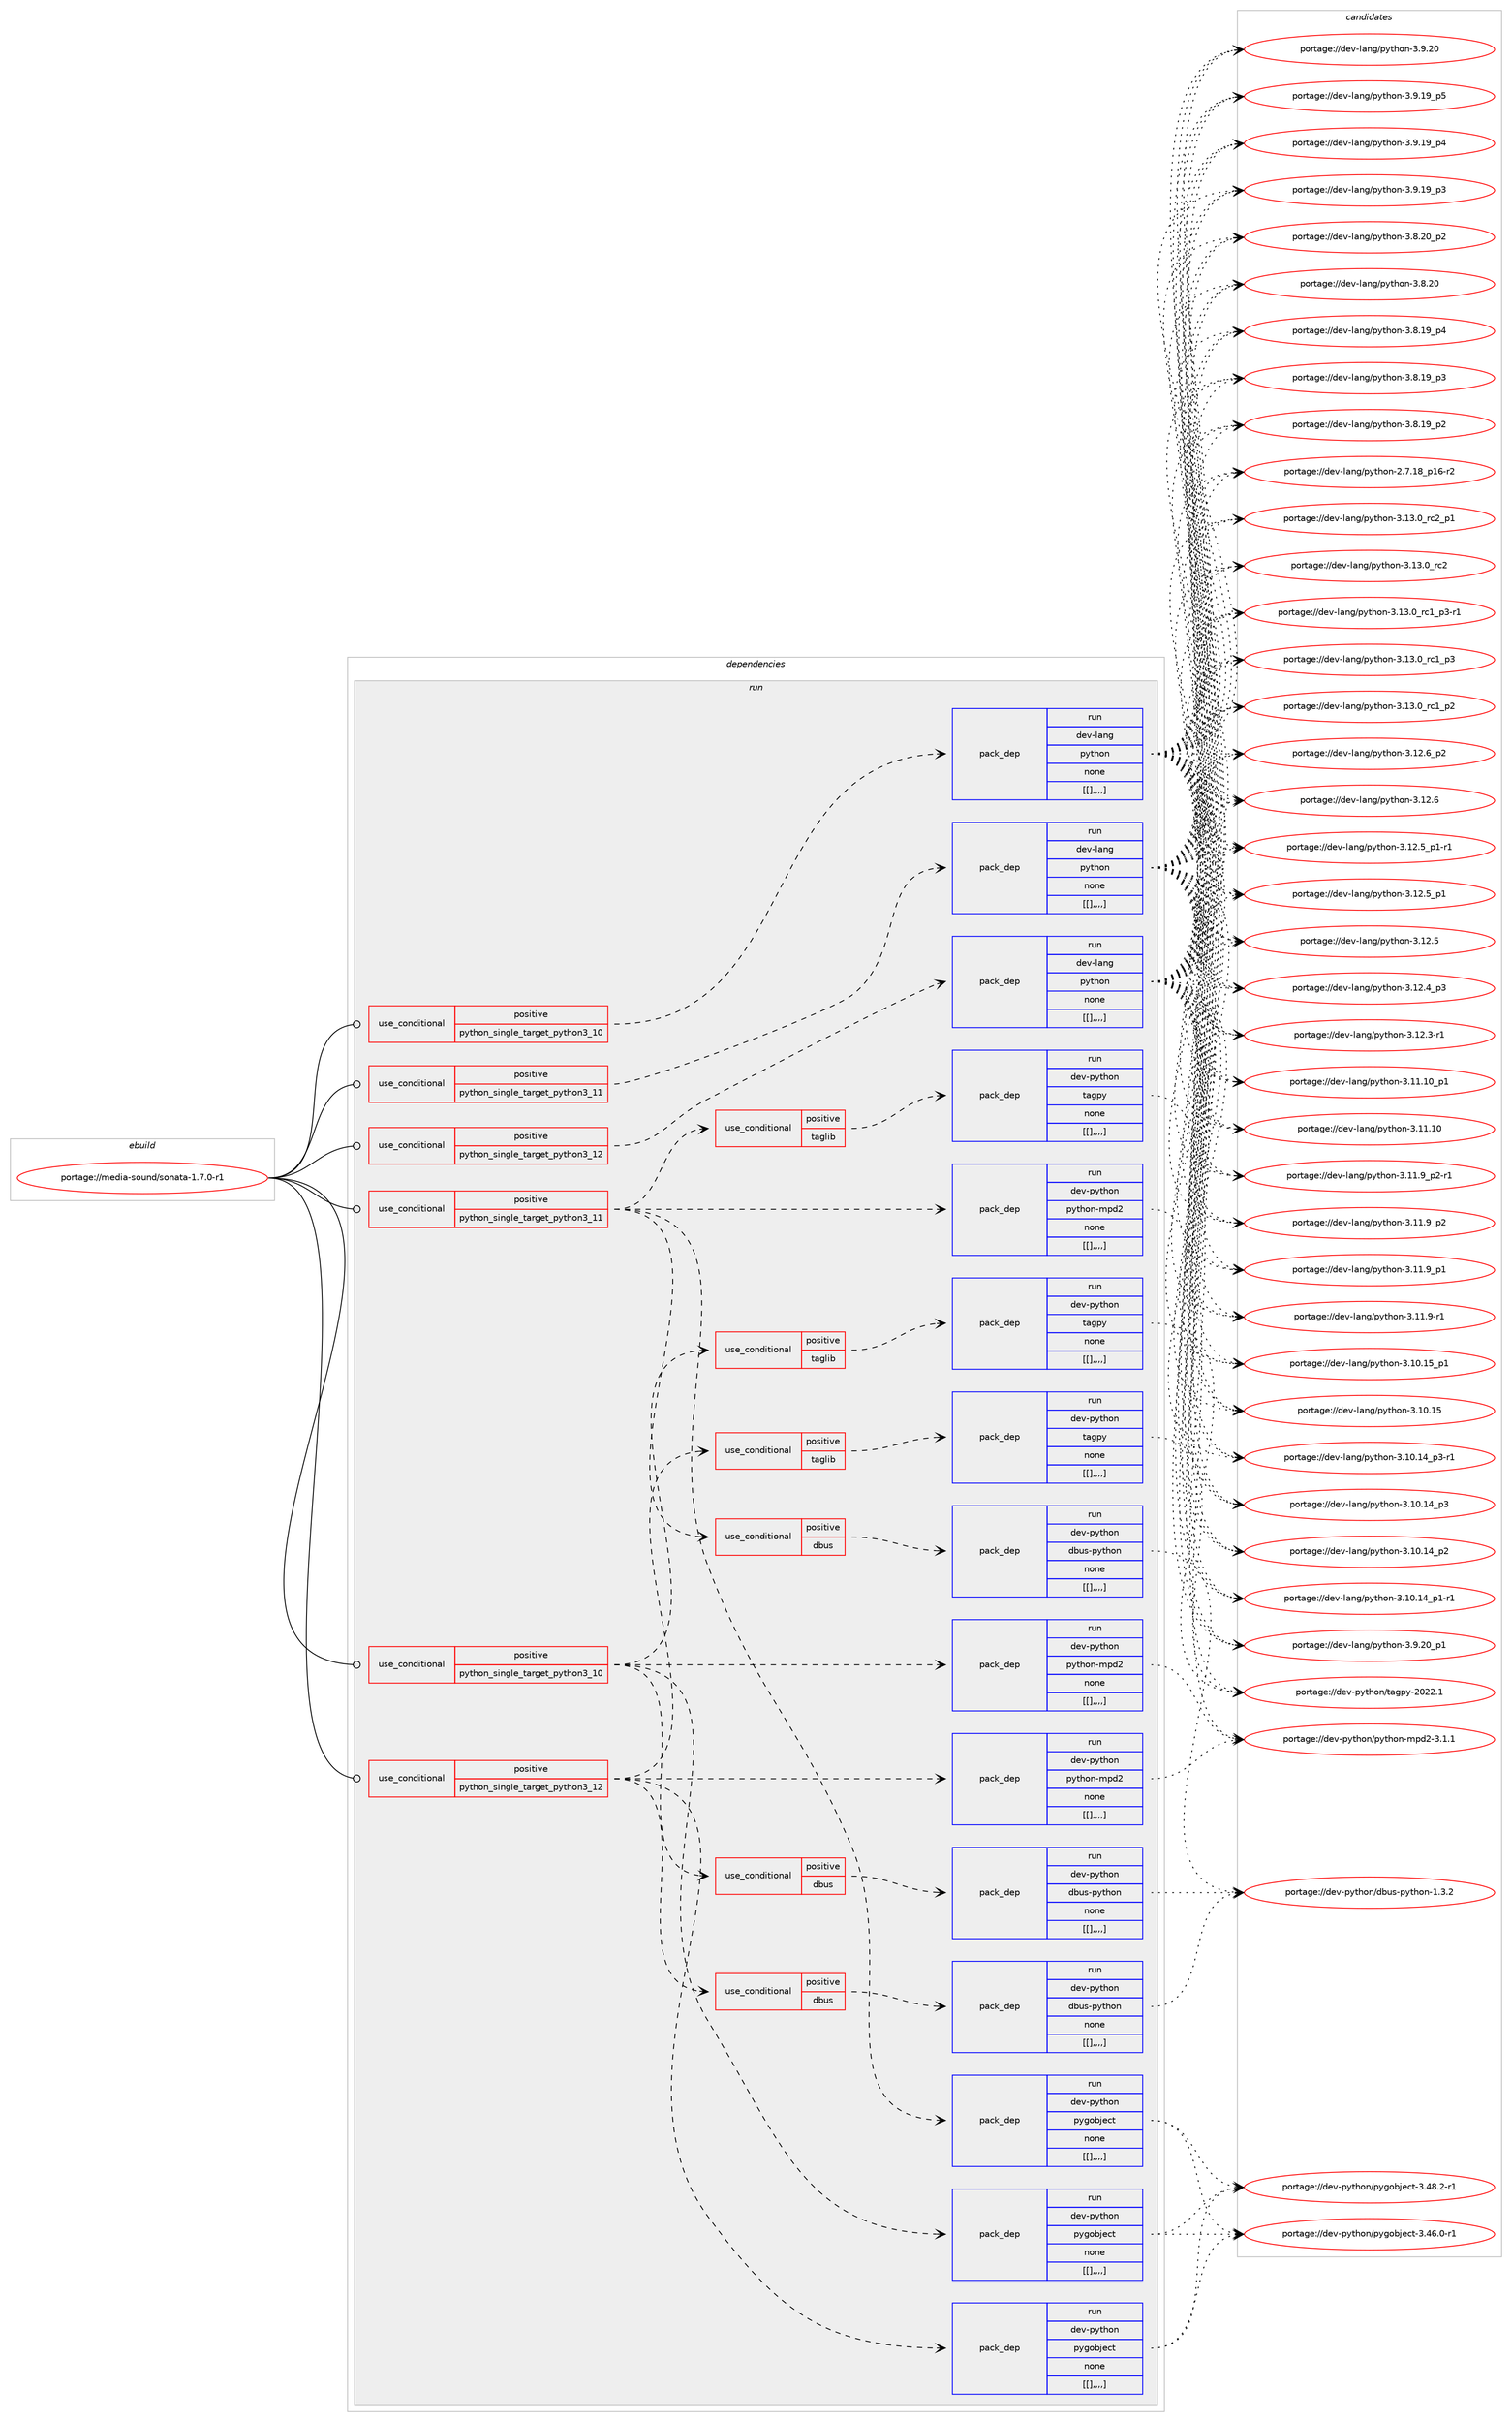 digraph prolog {

# *************
# Graph options
# *************

newrank=true;
concentrate=true;
compound=true;
graph [rankdir=LR,fontname=Helvetica,fontsize=10,ranksep=1.5];#, ranksep=2.5, nodesep=0.2];
edge  [arrowhead=vee];
node  [fontname=Helvetica,fontsize=10];

# **********
# The ebuild
# **********

subgraph cluster_leftcol {
color=gray;
label=<<i>ebuild</i>>;
id [label="portage://media-sound/sonata-1.7.0-r1", color=red, width=4, href="../media-sound/sonata-1.7.0-r1.svg"];
}

# ****************
# The dependencies
# ****************

subgraph cluster_midcol {
color=gray;
label=<<i>dependencies</i>>;
subgraph cluster_compile {
fillcolor="#eeeeee";
style=filled;
label=<<i>compile</i>>;
}
subgraph cluster_compileandrun {
fillcolor="#eeeeee";
style=filled;
label=<<i>compile and run</i>>;
}
subgraph cluster_run {
fillcolor="#eeeeee";
style=filled;
label=<<i>run</i>>;
subgraph cond85429 {
dependency332335 [label=<<TABLE BORDER="0" CELLBORDER="1" CELLSPACING="0" CELLPADDING="4"><TR><TD ROWSPAN="3" CELLPADDING="10">use_conditional</TD></TR><TR><TD>positive</TD></TR><TR><TD>python_single_target_python3_10</TD></TR></TABLE>>, shape=none, color=red];
subgraph pack244390 {
dependency332336 [label=<<TABLE BORDER="0" CELLBORDER="1" CELLSPACING="0" CELLPADDING="4" WIDTH="220"><TR><TD ROWSPAN="6" CELLPADDING="30">pack_dep</TD></TR><TR><TD WIDTH="110">run</TD></TR><TR><TD>dev-lang</TD></TR><TR><TD>python</TD></TR><TR><TD>none</TD></TR><TR><TD>[[],,,,]</TD></TR></TABLE>>, shape=none, color=blue];
}
dependency332335:e -> dependency332336:w [weight=20,style="dashed",arrowhead="vee"];
}
id:e -> dependency332335:w [weight=20,style="solid",arrowhead="odot"];
subgraph cond85430 {
dependency332337 [label=<<TABLE BORDER="0" CELLBORDER="1" CELLSPACING="0" CELLPADDING="4"><TR><TD ROWSPAN="3" CELLPADDING="10">use_conditional</TD></TR><TR><TD>positive</TD></TR><TR><TD>python_single_target_python3_10</TD></TR></TABLE>>, shape=none, color=red];
subgraph pack244391 {
dependency332338 [label=<<TABLE BORDER="0" CELLBORDER="1" CELLSPACING="0" CELLPADDING="4" WIDTH="220"><TR><TD ROWSPAN="6" CELLPADDING="30">pack_dep</TD></TR><TR><TD WIDTH="110">run</TD></TR><TR><TD>dev-python</TD></TR><TR><TD>pygobject</TD></TR><TR><TD>none</TD></TR><TR><TD>[[],,,,]</TD></TR></TABLE>>, shape=none, color=blue];
}
dependency332337:e -> dependency332338:w [weight=20,style="dashed",arrowhead="vee"];
subgraph pack244392 {
dependency332339 [label=<<TABLE BORDER="0" CELLBORDER="1" CELLSPACING="0" CELLPADDING="4" WIDTH="220"><TR><TD ROWSPAN="6" CELLPADDING="30">pack_dep</TD></TR><TR><TD WIDTH="110">run</TD></TR><TR><TD>dev-python</TD></TR><TR><TD>python-mpd2</TD></TR><TR><TD>none</TD></TR><TR><TD>[[],,,,]</TD></TR></TABLE>>, shape=none, color=blue];
}
dependency332337:e -> dependency332339:w [weight=20,style="dashed",arrowhead="vee"];
subgraph cond85431 {
dependency332340 [label=<<TABLE BORDER="0" CELLBORDER="1" CELLSPACING="0" CELLPADDING="4"><TR><TD ROWSPAN="3" CELLPADDING="10">use_conditional</TD></TR><TR><TD>positive</TD></TR><TR><TD>dbus</TD></TR></TABLE>>, shape=none, color=red];
subgraph pack244393 {
dependency332341 [label=<<TABLE BORDER="0" CELLBORDER="1" CELLSPACING="0" CELLPADDING="4" WIDTH="220"><TR><TD ROWSPAN="6" CELLPADDING="30">pack_dep</TD></TR><TR><TD WIDTH="110">run</TD></TR><TR><TD>dev-python</TD></TR><TR><TD>dbus-python</TD></TR><TR><TD>none</TD></TR><TR><TD>[[],,,,]</TD></TR></TABLE>>, shape=none, color=blue];
}
dependency332340:e -> dependency332341:w [weight=20,style="dashed",arrowhead="vee"];
}
dependency332337:e -> dependency332340:w [weight=20,style="dashed",arrowhead="vee"];
subgraph cond85432 {
dependency332342 [label=<<TABLE BORDER="0" CELLBORDER="1" CELLSPACING="0" CELLPADDING="4"><TR><TD ROWSPAN="3" CELLPADDING="10">use_conditional</TD></TR><TR><TD>positive</TD></TR><TR><TD>taglib</TD></TR></TABLE>>, shape=none, color=red];
subgraph pack244394 {
dependency332343 [label=<<TABLE BORDER="0" CELLBORDER="1" CELLSPACING="0" CELLPADDING="4" WIDTH="220"><TR><TD ROWSPAN="6" CELLPADDING="30">pack_dep</TD></TR><TR><TD WIDTH="110">run</TD></TR><TR><TD>dev-python</TD></TR><TR><TD>tagpy</TD></TR><TR><TD>none</TD></TR><TR><TD>[[],,,,]</TD></TR></TABLE>>, shape=none, color=blue];
}
dependency332342:e -> dependency332343:w [weight=20,style="dashed",arrowhead="vee"];
}
dependency332337:e -> dependency332342:w [weight=20,style="dashed",arrowhead="vee"];
}
id:e -> dependency332337:w [weight=20,style="solid",arrowhead="odot"];
subgraph cond85433 {
dependency332344 [label=<<TABLE BORDER="0" CELLBORDER="1" CELLSPACING="0" CELLPADDING="4"><TR><TD ROWSPAN="3" CELLPADDING="10">use_conditional</TD></TR><TR><TD>positive</TD></TR><TR><TD>python_single_target_python3_11</TD></TR></TABLE>>, shape=none, color=red];
subgraph pack244395 {
dependency332345 [label=<<TABLE BORDER="0" CELLBORDER="1" CELLSPACING="0" CELLPADDING="4" WIDTH="220"><TR><TD ROWSPAN="6" CELLPADDING="30">pack_dep</TD></TR><TR><TD WIDTH="110">run</TD></TR><TR><TD>dev-lang</TD></TR><TR><TD>python</TD></TR><TR><TD>none</TD></TR><TR><TD>[[],,,,]</TD></TR></TABLE>>, shape=none, color=blue];
}
dependency332344:e -> dependency332345:w [weight=20,style="dashed",arrowhead="vee"];
}
id:e -> dependency332344:w [weight=20,style="solid",arrowhead="odot"];
subgraph cond85434 {
dependency332346 [label=<<TABLE BORDER="0" CELLBORDER="1" CELLSPACING="0" CELLPADDING="4"><TR><TD ROWSPAN="3" CELLPADDING="10">use_conditional</TD></TR><TR><TD>positive</TD></TR><TR><TD>python_single_target_python3_11</TD></TR></TABLE>>, shape=none, color=red];
subgraph pack244396 {
dependency332347 [label=<<TABLE BORDER="0" CELLBORDER="1" CELLSPACING="0" CELLPADDING="4" WIDTH="220"><TR><TD ROWSPAN="6" CELLPADDING="30">pack_dep</TD></TR><TR><TD WIDTH="110">run</TD></TR><TR><TD>dev-python</TD></TR><TR><TD>pygobject</TD></TR><TR><TD>none</TD></TR><TR><TD>[[],,,,]</TD></TR></TABLE>>, shape=none, color=blue];
}
dependency332346:e -> dependency332347:w [weight=20,style="dashed",arrowhead="vee"];
subgraph pack244397 {
dependency332348 [label=<<TABLE BORDER="0" CELLBORDER="1" CELLSPACING="0" CELLPADDING="4" WIDTH="220"><TR><TD ROWSPAN="6" CELLPADDING="30">pack_dep</TD></TR><TR><TD WIDTH="110">run</TD></TR><TR><TD>dev-python</TD></TR><TR><TD>python-mpd2</TD></TR><TR><TD>none</TD></TR><TR><TD>[[],,,,]</TD></TR></TABLE>>, shape=none, color=blue];
}
dependency332346:e -> dependency332348:w [weight=20,style="dashed",arrowhead="vee"];
subgraph cond85435 {
dependency332349 [label=<<TABLE BORDER="0" CELLBORDER="1" CELLSPACING="0" CELLPADDING="4"><TR><TD ROWSPAN="3" CELLPADDING="10">use_conditional</TD></TR><TR><TD>positive</TD></TR><TR><TD>dbus</TD></TR></TABLE>>, shape=none, color=red];
subgraph pack244398 {
dependency332350 [label=<<TABLE BORDER="0" CELLBORDER="1" CELLSPACING="0" CELLPADDING="4" WIDTH="220"><TR><TD ROWSPAN="6" CELLPADDING="30">pack_dep</TD></TR><TR><TD WIDTH="110">run</TD></TR><TR><TD>dev-python</TD></TR><TR><TD>dbus-python</TD></TR><TR><TD>none</TD></TR><TR><TD>[[],,,,]</TD></TR></TABLE>>, shape=none, color=blue];
}
dependency332349:e -> dependency332350:w [weight=20,style="dashed",arrowhead="vee"];
}
dependency332346:e -> dependency332349:w [weight=20,style="dashed",arrowhead="vee"];
subgraph cond85436 {
dependency332351 [label=<<TABLE BORDER="0" CELLBORDER="1" CELLSPACING="0" CELLPADDING="4"><TR><TD ROWSPAN="3" CELLPADDING="10">use_conditional</TD></TR><TR><TD>positive</TD></TR><TR><TD>taglib</TD></TR></TABLE>>, shape=none, color=red];
subgraph pack244399 {
dependency332352 [label=<<TABLE BORDER="0" CELLBORDER="1" CELLSPACING="0" CELLPADDING="4" WIDTH="220"><TR><TD ROWSPAN="6" CELLPADDING="30">pack_dep</TD></TR><TR><TD WIDTH="110">run</TD></TR><TR><TD>dev-python</TD></TR><TR><TD>tagpy</TD></TR><TR><TD>none</TD></TR><TR><TD>[[],,,,]</TD></TR></TABLE>>, shape=none, color=blue];
}
dependency332351:e -> dependency332352:w [weight=20,style="dashed",arrowhead="vee"];
}
dependency332346:e -> dependency332351:w [weight=20,style="dashed",arrowhead="vee"];
}
id:e -> dependency332346:w [weight=20,style="solid",arrowhead="odot"];
subgraph cond85437 {
dependency332353 [label=<<TABLE BORDER="0" CELLBORDER="1" CELLSPACING="0" CELLPADDING="4"><TR><TD ROWSPAN="3" CELLPADDING="10">use_conditional</TD></TR><TR><TD>positive</TD></TR><TR><TD>python_single_target_python3_12</TD></TR></TABLE>>, shape=none, color=red];
subgraph pack244400 {
dependency332354 [label=<<TABLE BORDER="0" CELLBORDER="1" CELLSPACING="0" CELLPADDING="4" WIDTH="220"><TR><TD ROWSPAN="6" CELLPADDING="30">pack_dep</TD></TR><TR><TD WIDTH="110">run</TD></TR><TR><TD>dev-lang</TD></TR><TR><TD>python</TD></TR><TR><TD>none</TD></TR><TR><TD>[[],,,,]</TD></TR></TABLE>>, shape=none, color=blue];
}
dependency332353:e -> dependency332354:w [weight=20,style="dashed",arrowhead="vee"];
}
id:e -> dependency332353:w [weight=20,style="solid",arrowhead="odot"];
subgraph cond85438 {
dependency332355 [label=<<TABLE BORDER="0" CELLBORDER="1" CELLSPACING="0" CELLPADDING="4"><TR><TD ROWSPAN="3" CELLPADDING="10">use_conditional</TD></TR><TR><TD>positive</TD></TR><TR><TD>python_single_target_python3_12</TD></TR></TABLE>>, shape=none, color=red];
subgraph pack244401 {
dependency332356 [label=<<TABLE BORDER="0" CELLBORDER="1" CELLSPACING="0" CELLPADDING="4" WIDTH="220"><TR><TD ROWSPAN="6" CELLPADDING="30">pack_dep</TD></TR><TR><TD WIDTH="110">run</TD></TR><TR><TD>dev-python</TD></TR><TR><TD>pygobject</TD></TR><TR><TD>none</TD></TR><TR><TD>[[],,,,]</TD></TR></TABLE>>, shape=none, color=blue];
}
dependency332355:e -> dependency332356:w [weight=20,style="dashed",arrowhead="vee"];
subgraph pack244402 {
dependency332357 [label=<<TABLE BORDER="0" CELLBORDER="1" CELLSPACING="0" CELLPADDING="4" WIDTH="220"><TR><TD ROWSPAN="6" CELLPADDING="30">pack_dep</TD></TR><TR><TD WIDTH="110">run</TD></TR><TR><TD>dev-python</TD></TR><TR><TD>python-mpd2</TD></TR><TR><TD>none</TD></TR><TR><TD>[[],,,,]</TD></TR></TABLE>>, shape=none, color=blue];
}
dependency332355:e -> dependency332357:w [weight=20,style="dashed",arrowhead="vee"];
subgraph cond85439 {
dependency332358 [label=<<TABLE BORDER="0" CELLBORDER="1" CELLSPACING="0" CELLPADDING="4"><TR><TD ROWSPAN="3" CELLPADDING="10">use_conditional</TD></TR><TR><TD>positive</TD></TR><TR><TD>dbus</TD></TR></TABLE>>, shape=none, color=red];
subgraph pack244403 {
dependency332359 [label=<<TABLE BORDER="0" CELLBORDER="1" CELLSPACING="0" CELLPADDING="4" WIDTH="220"><TR><TD ROWSPAN="6" CELLPADDING="30">pack_dep</TD></TR><TR><TD WIDTH="110">run</TD></TR><TR><TD>dev-python</TD></TR><TR><TD>dbus-python</TD></TR><TR><TD>none</TD></TR><TR><TD>[[],,,,]</TD></TR></TABLE>>, shape=none, color=blue];
}
dependency332358:e -> dependency332359:w [weight=20,style="dashed",arrowhead="vee"];
}
dependency332355:e -> dependency332358:w [weight=20,style="dashed",arrowhead="vee"];
subgraph cond85440 {
dependency332360 [label=<<TABLE BORDER="0" CELLBORDER="1" CELLSPACING="0" CELLPADDING="4"><TR><TD ROWSPAN="3" CELLPADDING="10">use_conditional</TD></TR><TR><TD>positive</TD></TR><TR><TD>taglib</TD></TR></TABLE>>, shape=none, color=red];
subgraph pack244404 {
dependency332361 [label=<<TABLE BORDER="0" CELLBORDER="1" CELLSPACING="0" CELLPADDING="4" WIDTH="220"><TR><TD ROWSPAN="6" CELLPADDING="30">pack_dep</TD></TR><TR><TD WIDTH="110">run</TD></TR><TR><TD>dev-python</TD></TR><TR><TD>tagpy</TD></TR><TR><TD>none</TD></TR><TR><TD>[[],,,,]</TD></TR></TABLE>>, shape=none, color=blue];
}
dependency332360:e -> dependency332361:w [weight=20,style="dashed",arrowhead="vee"];
}
dependency332355:e -> dependency332360:w [weight=20,style="dashed",arrowhead="vee"];
}
id:e -> dependency332355:w [weight=20,style="solid",arrowhead="odot"];
}
}

# **************
# The candidates
# **************

subgraph cluster_choices {
rank=same;
color=gray;
label=<<i>candidates</i>>;

subgraph choice244390 {
color=black;
nodesep=1;
choice100101118451089711010347112121116104111110455146495146489511499509511249 [label="portage://dev-lang/python-3.13.0_rc2_p1", color=red, width=4,href="../dev-lang/python-3.13.0_rc2_p1.svg"];
choice10010111845108971101034711212111610411111045514649514648951149950 [label="portage://dev-lang/python-3.13.0_rc2", color=red, width=4,href="../dev-lang/python-3.13.0_rc2.svg"];
choice1001011184510897110103471121211161041111104551464951464895114994995112514511449 [label="portage://dev-lang/python-3.13.0_rc1_p3-r1", color=red, width=4,href="../dev-lang/python-3.13.0_rc1_p3-r1.svg"];
choice100101118451089711010347112121116104111110455146495146489511499499511251 [label="portage://dev-lang/python-3.13.0_rc1_p3", color=red, width=4,href="../dev-lang/python-3.13.0_rc1_p3.svg"];
choice100101118451089711010347112121116104111110455146495146489511499499511250 [label="portage://dev-lang/python-3.13.0_rc1_p2", color=red, width=4,href="../dev-lang/python-3.13.0_rc1_p2.svg"];
choice100101118451089711010347112121116104111110455146495046549511250 [label="portage://dev-lang/python-3.12.6_p2", color=red, width=4,href="../dev-lang/python-3.12.6_p2.svg"];
choice10010111845108971101034711212111610411111045514649504654 [label="portage://dev-lang/python-3.12.6", color=red, width=4,href="../dev-lang/python-3.12.6.svg"];
choice1001011184510897110103471121211161041111104551464950465395112494511449 [label="portage://dev-lang/python-3.12.5_p1-r1", color=red, width=4,href="../dev-lang/python-3.12.5_p1-r1.svg"];
choice100101118451089711010347112121116104111110455146495046539511249 [label="portage://dev-lang/python-3.12.5_p1", color=red, width=4,href="../dev-lang/python-3.12.5_p1.svg"];
choice10010111845108971101034711212111610411111045514649504653 [label="portage://dev-lang/python-3.12.5", color=red, width=4,href="../dev-lang/python-3.12.5.svg"];
choice100101118451089711010347112121116104111110455146495046529511251 [label="portage://dev-lang/python-3.12.4_p3", color=red, width=4,href="../dev-lang/python-3.12.4_p3.svg"];
choice100101118451089711010347112121116104111110455146495046514511449 [label="portage://dev-lang/python-3.12.3-r1", color=red, width=4,href="../dev-lang/python-3.12.3-r1.svg"];
choice10010111845108971101034711212111610411111045514649494649489511249 [label="portage://dev-lang/python-3.11.10_p1", color=red, width=4,href="../dev-lang/python-3.11.10_p1.svg"];
choice1001011184510897110103471121211161041111104551464949464948 [label="portage://dev-lang/python-3.11.10", color=red, width=4,href="../dev-lang/python-3.11.10.svg"];
choice1001011184510897110103471121211161041111104551464949465795112504511449 [label="portage://dev-lang/python-3.11.9_p2-r1", color=red, width=4,href="../dev-lang/python-3.11.9_p2-r1.svg"];
choice100101118451089711010347112121116104111110455146494946579511250 [label="portage://dev-lang/python-3.11.9_p2", color=red, width=4,href="../dev-lang/python-3.11.9_p2.svg"];
choice100101118451089711010347112121116104111110455146494946579511249 [label="portage://dev-lang/python-3.11.9_p1", color=red, width=4,href="../dev-lang/python-3.11.9_p1.svg"];
choice100101118451089711010347112121116104111110455146494946574511449 [label="portage://dev-lang/python-3.11.9-r1", color=red, width=4,href="../dev-lang/python-3.11.9-r1.svg"];
choice10010111845108971101034711212111610411111045514649484649539511249 [label="portage://dev-lang/python-3.10.15_p1", color=red, width=4,href="../dev-lang/python-3.10.15_p1.svg"];
choice1001011184510897110103471121211161041111104551464948464953 [label="portage://dev-lang/python-3.10.15", color=red, width=4,href="../dev-lang/python-3.10.15.svg"];
choice100101118451089711010347112121116104111110455146494846495295112514511449 [label="portage://dev-lang/python-3.10.14_p3-r1", color=red, width=4,href="../dev-lang/python-3.10.14_p3-r1.svg"];
choice10010111845108971101034711212111610411111045514649484649529511251 [label="portage://dev-lang/python-3.10.14_p3", color=red, width=4,href="../dev-lang/python-3.10.14_p3.svg"];
choice10010111845108971101034711212111610411111045514649484649529511250 [label="portage://dev-lang/python-3.10.14_p2", color=red, width=4,href="../dev-lang/python-3.10.14_p2.svg"];
choice100101118451089711010347112121116104111110455146494846495295112494511449 [label="portage://dev-lang/python-3.10.14_p1-r1", color=red, width=4,href="../dev-lang/python-3.10.14_p1-r1.svg"];
choice100101118451089711010347112121116104111110455146574650489511249 [label="portage://dev-lang/python-3.9.20_p1", color=red, width=4,href="../dev-lang/python-3.9.20_p1.svg"];
choice10010111845108971101034711212111610411111045514657465048 [label="portage://dev-lang/python-3.9.20", color=red, width=4,href="../dev-lang/python-3.9.20.svg"];
choice100101118451089711010347112121116104111110455146574649579511253 [label="portage://dev-lang/python-3.9.19_p5", color=red, width=4,href="../dev-lang/python-3.9.19_p5.svg"];
choice100101118451089711010347112121116104111110455146574649579511252 [label="portage://dev-lang/python-3.9.19_p4", color=red, width=4,href="../dev-lang/python-3.9.19_p4.svg"];
choice100101118451089711010347112121116104111110455146574649579511251 [label="portage://dev-lang/python-3.9.19_p3", color=red, width=4,href="../dev-lang/python-3.9.19_p3.svg"];
choice100101118451089711010347112121116104111110455146564650489511250 [label="portage://dev-lang/python-3.8.20_p2", color=red, width=4,href="../dev-lang/python-3.8.20_p2.svg"];
choice10010111845108971101034711212111610411111045514656465048 [label="portage://dev-lang/python-3.8.20", color=red, width=4,href="../dev-lang/python-3.8.20.svg"];
choice100101118451089711010347112121116104111110455146564649579511252 [label="portage://dev-lang/python-3.8.19_p4", color=red, width=4,href="../dev-lang/python-3.8.19_p4.svg"];
choice100101118451089711010347112121116104111110455146564649579511251 [label="portage://dev-lang/python-3.8.19_p3", color=red, width=4,href="../dev-lang/python-3.8.19_p3.svg"];
choice100101118451089711010347112121116104111110455146564649579511250 [label="portage://dev-lang/python-3.8.19_p2", color=red, width=4,href="../dev-lang/python-3.8.19_p2.svg"];
choice100101118451089711010347112121116104111110455046554649569511249544511450 [label="portage://dev-lang/python-2.7.18_p16-r2", color=red, width=4,href="../dev-lang/python-2.7.18_p16-r2.svg"];
dependency332336:e -> choice100101118451089711010347112121116104111110455146495146489511499509511249:w [style=dotted,weight="100"];
dependency332336:e -> choice10010111845108971101034711212111610411111045514649514648951149950:w [style=dotted,weight="100"];
dependency332336:e -> choice1001011184510897110103471121211161041111104551464951464895114994995112514511449:w [style=dotted,weight="100"];
dependency332336:e -> choice100101118451089711010347112121116104111110455146495146489511499499511251:w [style=dotted,weight="100"];
dependency332336:e -> choice100101118451089711010347112121116104111110455146495146489511499499511250:w [style=dotted,weight="100"];
dependency332336:e -> choice100101118451089711010347112121116104111110455146495046549511250:w [style=dotted,weight="100"];
dependency332336:e -> choice10010111845108971101034711212111610411111045514649504654:w [style=dotted,weight="100"];
dependency332336:e -> choice1001011184510897110103471121211161041111104551464950465395112494511449:w [style=dotted,weight="100"];
dependency332336:e -> choice100101118451089711010347112121116104111110455146495046539511249:w [style=dotted,weight="100"];
dependency332336:e -> choice10010111845108971101034711212111610411111045514649504653:w [style=dotted,weight="100"];
dependency332336:e -> choice100101118451089711010347112121116104111110455146495046529511251:w [style=dotted,weight="100"];
dependency332336:e -> choice100101118451089711010347112121116104111110455146495046514511449:w [style=dotted,weight="100"];
dependency332336:e -> choice10010111845108971101034711212111610411111045514649494649489511249:w [style=dotted,weight="100"];
dependency332336:e -> choice1001011184510897110103471121211161041111104551464949464948:w [style=dotted,weight="100"];
dependency332336:e -> choice1001011184510897110103471121211161041111104551464949465795112504511449:w [style=dotted,weight="100"];
dependency332336:e -> choice100101118451089711010347112121116104111110455146494946579511250:w [style=dotted,weight="100"];
dependency332336:e -> choice100101118451089711010347112121116104111110455146494946579511249:w [style=dotted,weight="100"];
dependency332336:e -> choice100101118451089711010347112121116104111110455146494946574511449:w [style=dotted,weight="100"];
dependency332336:e -> choice10010111845108971101034711212111610411111045514649484649539511249:w [style=dotted,weight="100"];
dependency332336:e -> choice1001011184510897110103471121211161041111104551464948464953:w [style=dotted,weight="100"];
dependency332336:e -> choice100101118451089711010347112121116104111110455146494846495295112514511449:w [style=dotted,weight="100"];
dependency332336:e -> choice10010111845108971101034711212111610411111045514649484649529511251:w [style=dotted,weight="100"];
dependency332336:e -> choice10010111845108971101034711212111610411111045514649484649529511250:w [style=dotted,weight="100"];
dependency332336:e -> choice100101118451089711010347112121116104111110455146494846495295112494511449:w [style=dotted,weight="100"];
dependency332336:e -> choice100101118451089711010347112121116104111110455146574650489511249:w [style=dotted,weight="100"];
dependency332336:e -> choice10010111845108971101034711212111610411111045514657465048:w [style=dotted,weight="100"];
dependency332336:e -> choice100101118451089711010347112121116104111110455146574649579511253:w [style=dotted,weight="100"];
dependency332336:e -> choice100101118451089711010347112121116104111110455146574649579511252:w [style=dotted,weight="100"];
dependency332336:e -> choice100101118451089711010347112121116104111110455146574649579511251:w [style=dotted,weight="100"];
dependency332336:e -> choice100101118451089711010347112121116104111110455146564650489511250:w [style=dotted,weight="100"];
dependency332336:e -> choice10010111845108971101034711212111610411111045514656465048:w [style=dotted,weight="100"];
dependency332336:e -> choice100101118451089711010347112121116104111110455146564649579511252:w [style=dotted,weight="100"];
dependency332336:e -> choice100101118451089711010347112121116104111110455146564649579511251:w [style=dotted,weight="100"];
dependency332336:e -> choice100101118451089711010347112121116104111110455146564649579511250:w [style=dotted,weight="100"];
dependency332336:e -> choice100101118451089711010347112121116104111110455046554649569511249544511450:w [style=dotted,weight="100"];
}
subgraph choice244391 {
color=black;
nodesep=1;
choice10010111845112121116104111110471121211031119810610199116455146525646504511449 [label="portage://dev-python/pygobject-3.48.2-r1", color=red, width=4,href="../dev-python/pygobject-3.48.2-r1.svg"];
choice10010111845112121116104111110471121211031119810610199116455146525446484511449 [label="portage://dev-python/pygobject-3.46.0-r1", color=red, width=4,href="../dev-python/pygobject-3.46.0-r1.svg"];
dependency332338:e -> choice10010111845112121116104111110471121211031119810610199116455146525646504511449:w [style=dotted,weight="100"];
dependency332338:e -> choice10010111845112121116104111110471121211031119810610199116455146525446484511449:w [style=dotted,weight="100"];
}
subgraph choice244392 {
color=black;
nodesep=1;
choice10010111845112121116104111110471121211161041111104510911210050455146494649 [label="portage://dev-python/python-mpd2-3.1.1", color=red, width=4,href="../dev-python/python-mpd2-3.1.1.svg"];
dependency332339:e -> choice10010111845112121116104111110471121211161041111104510911210050455146494649:w [style=dotted,weight="100"];
}
subgraph choice244393 {
color=black;
nodesep=1;
choice10010111845112121116104111110471009811711545112121116104111110454946514650 [label="portage://dev-python/dbus-python-1.3.2", color=red, width=4,href="../dev-python/dbus-python-1.3.2.svg"];
dependency332341:e -> choice10010111845112121116104111110471009811711545112121116104111110454946514650:w [style=dotted,weight="100"];
}
subgraph choice244394 {
color=black;
nodesep=1;
choice10010111845112121116104111110471169710311212145504850504649 [label="portage://dev-python/tagpy-2022.1", color=red, width=4,href="../dev-python/tagpy-2022.1.svg"];
dependency332343:e -> choice10010111845112121116104111110471169710311212145504850504649:w [style=dotted,weight="100"];
}
subgraph choice244395 {
color=black;
nodesep=1;
choice100101118451089711010347112121116104111110455146495146489511499509511249 [label="portage://dev-lang/python-3.13.0_rc2_p1", color=red, width=4,href="../dev-lang/python-3.13.0_rc2_p1.svg"];
choice10010111845108971101034711212111610411111045514649514648951149950 [label="portage://dev-lang/python-3.13.0_rc2", color=red, width=4,href="../dev-lang/python-3.13.0_rc2.svg"];
choice1001011184510897110103471121211161041111104551464951464895114994995112514511449 [label="portage://dev-lang/python-3.13.0_rc1_p3-r1", color=red, width=4,href="../dev-lang/python-3.13.0_rc1_p3-r1.svg"];
choice100101118451089711010347112121116104111110455146495146489511499499511251 [label="portage://dev-lang/python-3.13.0_rc1_p3", color=red, width=4,href="../dev-lang/python-3.13.0_rc1_p3.svg"];
choice100101118451089711010347112121116104111110455146495146489511499499511250 [label="portage://dev-lang/python-3.13.0_rc1_p2", color=red, width=4,href="../dev-lang/python-3.13.0_rc1_p2.svg"];
choice100101118451089711010347112121116104111110455146495046549511250 [label="portage://dev-lang/python-3.12.6_p2", color=red, width=4,href="../dev-lang/python-3.12.6_p2.svg"];
choice10010111845108971101034711212111610411111045514649504654 [label="portage://dev-lang/python-3.12.6", color=red, width=4,href="../dev-lang/python-3.12.6.svg"];
choice1001011184510897110103471121211161041111104551464950465395112494511449 [label="portage://dev-lang/python-3.12.5_p1-r1", color=red, width=4,href="../dev-lang/python-3.12.5_p1-r1.svg"];
choice100101118451089711010347112121116104111110455146495046539511249 [label="portage://dev-lang/python-3.12.5_p1", color=red, width=4,href="../dev-lang/python-3.12.5_p1.svg"];
choice10010111845108971101034711212111610411111045514649504653 [label="portage://dev-lang/python-3.12.5", color=red, width=4,href="../dev-lang/python-3.12.5.svg"];
choice100101118451089711010347112121116104111110455146495046529511251 [label="portage://dev-lang/python-3.12.4_p3", color=red, width=4,href="../dev-lang/python-3.12.4_p3.svg"];
choice100101118451089711010347112121116104111110455146495046514511449 [label="portage://dev-lang/python-3.12.3-r1", color=red, width=4,href="../dev-lang/python-3.12.3-r1.svg"];
choice10010111845108971101034711212111610411111045514649494649489511249 [label="portage://dev-lang/python-3.11.10_p1", color=red, width=4,href="../dev-lang/python-3.11.10_p1.svg"];
choice1001011184510897110103471121211161041111104551464949464948 [label="portage://dev-lang/python-3.11.10", color=red, width=4,href="../dev-lang/python-3.11.10.svg"];
choice1001011184510897110103471121211161041111104551464949465795112504511449 [label="portage://dev-lang/python-3.11.9_p2-r1", color=red, width=4,href="../dev-lang/python-3.11.9_p2-r1.svg"];
choice100101118451089711010347112121116104111110455146494946579511250 [label="portage://dev-lang/python-3.11.9_p2", color=red, width=4,href="../dev-lang/python-3.11.9_p2.svg"];
choice100101118451089711010347112121116104111110455146494946579511249 [label="portage://dev-lang/python-3.11.9_p1", color=red, width=4,href="../dev-lang/python-3.11.9_p1.svg"];
choice100101118451089711010347112121116104111110455146494946574511449 [label="portage://dev-lang/python-3.11.9-r1", color=red, width=4,href="../dev-lang/python-3.11.9-r1.svg"];
choice10010111845108971101034711212111610411111045514649484649539511249 [label="portage://dev-lang/python-3.10.15_p1", color=red, width=4,href="../dev-lang/python-3.10.15_p1.svg"];
choice1001011184510897110103471121211161041111104551464948464953 [label="portage://dev-lang/python-3.10.15", color=red, width=4,href="../dev-lang/python-3.10.15.svg"];
choice100101118451089711010347112121116104111110455146494846495295112514511449 [label="portage://dev-lang/python-3.10.14_p3-r1", color=red, width=4,href="../dev-lang/python-3.10.14_p3-r1.svg"];
choice10010111845108971101034711212111610411111045514649484649529511251 [label="portage://dev-lang/python-3.10.14_p3", color=red, width=4,href="../dev-lang/python-3.10.14_p3.svg"];
choice10010111845108971101034711212111610411111045514649484649529511250 [label="portage://dev-lang/python-3.10.14_p2", color=red, width=4,href="../dev-lang/python-3.10.14_p2.svg"];
choice100101118451089711010347112121116104111110455146494846495295112494511449 [label="portage://dev-lang/python-3.10.14_p1-r1", color=red, width=4,href="../dev-lang/python-3.10.14_p1-r1.svg"];
choice100101118451089711010347112121116104111110455146574650489511249 [label="portage://dev-lang/python-3.9.20_p1", color=red, width=4,href="../dev-lang/python-3.9.20_p1.svg"];
choice10010111845108971101034711212111610411111045514657465048 [label="portage://dev-lang/python-3.9.20", color=red, width=4,href="../dev-lang/python-3.9.20.svg"];
choice100101118451089711010347112121116104111110455146574649579511253 [label="portage://dev-lang/python-3.9.19_p5", color=red, width=4,href="../dev-lang/python-3.9.19_p5.svg"];
choice100101118451089711010347112121116104111110455146574649579511252 [label="portage://dev-lang/python-3.9.19_p4", color=red, width=4,href="../dev-lang/python-3.9.19_p4.svg"];
choice100101118451089711010347112121116104111110455146574649579511251 [label="portage://dev-lang/python-3.9.19_p3", color=red, width=4,href="../dev-lang/python-3.9.19_p3.svg"];
choice100101118451089711010347112121116104111110455146564650489511250 [label="portage://dev-lang/python-3.8.20_p2", color=red, width=4,href="../dev-lang/python-3.8.20_p2.svg"];
choice10010111845108971101034711212111610411111045514656465048 [label="portage://dev-lang/python-3.8.20", color=red, width=4,href="../dev-lang/python-3.8.20.svg"];
choice100101118451089711010347112121116104111110455146564649579511252 [label="portage://dev-lang/python-3.8.19_p4", color=red, width=4,href="../dev-lang/python-3.8.19_p4.svg"];
choice100101118451089711010347112121116104111110455146564649579511251 [label="portage://dev-lang/python-3.8.19_p3", color=red, width=4,href="../dev-lang/python-3.8.19_p3.svg"];
choice100101118451089711010347112121116104111110455146564649579511250 [label="portage://dev-lang/python-3.8.19_p2", color=red, width=4,href="../dev-lang/python-3.8.19_p2.svg"];
choice100101118451089711010347112121116104111110455046554649569511249544511450 [label="portage://dev-lang/python-2.7.18_p16-r2", color=red, width=4,href="../dev-lang/python-2.7.18_p16-r2.svg"];
dependency332345:e -> choice100101118451089711010347112121116104111110455146495146489511499509511249:w [style=dotted,weight="100"];
dependency332345:e -> choice10010111845108971101034711212111610411111045514649514648951149950:w [style=dotted,weight="100"];
dependency332345:e -> choice1001011184510897110103471121211161041111104551464951464895114994995112514511449:w [style=dotted,weight="100"];
dependency332345:e -> choice100101118451089711010347112121116104111110455146495146489511499499511251:w [style=dotted,weight="100"];
dependency332345:e -> choice100101118451089711010347112121116104111110455146495146489511499499511250:w [style=dotted,weight="100"];
dependency332345:e -> choice100101118451089711010347112121116104111110455146495046549511250:w [style=dotted,weight="100"];
dependency332345:e -> choice10010111845108971101034711212111610411111045514649504654:w [style=dotted,weight="100"];
dependency332345:e -> choice1001011184510897110103471121211161041111104551464950465395112494511449:w [style=dotted,weight="100"];
dependency332345:e -> choice100101118451089711010347112121116104111110455146495046539511249:w [style=dotted,weight="100"];
dependency332345:e -> choice10010111845108971101034711212111610411111045514649504653:w [style=dotted,weight="100"];
dependency332345:e -> choice100101118451089711010347112121116104111110455146495046529511251:w [style=dotted,weight="100"];
dependency332345:e -> choice100101118451089711010347112121116104111110455146495046514511449:w [style=dotted,weight="100"];
dependency332345:e -> choice10010111845108971101034711212111610411111045514649494649489511249:w [style=dotted,weight="100"];
dependency332345:e -> choice1001011184510897110103471121211161041111104551464949464948:w [style=dotted,weight="100"];
dependency332345:e -> choice1001011184510897110103471121211161041111104551464949465795112504511449:w [style=dotted,weight="100"];
dependency332345:e -> choice100101118451089711010347112121116104111110455146494946579511250:w [style=dotted,weight="100"];
dependency332345:e -> choice100101118451089711010347112121116104111110455146494946579511249:w [style=dotted,weight="100"];
dependency332345:e -> choice100101118451089711010347112121116104111110455146494946574511449:w [style=dotted,weight="100"];
dependency332345:e -> choice10010111845108971101034711212111610411111045514649484649539511249:w [style=dotted,weight="100"];
dependency332345:e -> choice1001011184510897110103471121211161041111104551464948464953:w [style=dotted,weight="100"];
dependency332345:e -> choice100101118451089711010347112121116104111110455146494846495295112514511449:w [style=dotted,weight="100"];
dependency332345:e -> choice10010111845108971101034711212111610411111045514649484649529511251:w [style=dotted,weight="100"];
dependency332345:e -> choice10010111845108971101034711212111610411111045514649484649529511250:w [style=dotted,weight="100"];
dependency332345:e -> choice100101118451089711010347112121116104111110455146494846495295112494511449:w [style=dotted,weight="100"];
dependency332345:e -> choice100101118451089711010347112121116104111110455146574650489511249:w [style=dotted,weight="100"];
dependency332345:e -> choice10010111845108971101034711212111610411111045514657465048:w [style=dotted,weight="100"];
dependency332345:e -> choice100101118451089711010347112121116104111110455146574649579511253:w [style=dotted,weight="100"];
dependency332345:e -> choice100101118451089711010347112121116104111110455146574649579511252:w [style=dotted,weight="100"];
dependency332345:e -> choice100101118451089711010347112121116104111110455146574649579511251:w [style=dotted,weight="100"];
dependency332345:e -> choice100101118451089711010347112121116104111110455146564650489511250:w [style=dotted,weight="100"];
dependency332345:e -> choice10010111845108971101034711212111610411111045514656465048:w [style=dotted,weight="100"];
dependency332345:e -> choice100101118451089711010347112121116104111110455146564649579511252:w [style=dotted,weight="100"];
dependency332345:e -> choice100101118451089711010347112121116104111110455146564649579511251:w [style=dotted,weight="100"];
dependency332345:e -> choice100101118451089711010347112121116104111110455146564649579511250:w [style=dotted,weight="100"];
dependency332345:e -> choice100101118451089711010347112121116104111110455046554649569511249544511450:w [style=dotted,weight="100"];
}
subgraph choice244396 {
color=black;
nodesep=1;
choice10010111845112121116104111110471121211031119810610199116455146525646504511449 [label="portage://dev-python/pygobject-3.48.2-r1", color=red, width=4,href="../dev-python/pygobject-3.48.2-r1.svg"];
choice10010111845112121116104111110471121211031119810610199116455146525446484511449 [label="portage://dev-python/pygobject-3.46.0-r1", color=red, width=4,href="../dev-python/pygobject-3.46.0-r1.svg"];
dependency332347:e -> choice10010111845112121116104111110471121211031119810610199116455146525646504511449:w [style=dotted,weight="100"];
dependency332347:e -> choice10010111845112121116104111110471121211031119810610199116455146525446484511449:w [style=dotted,weight="100"];
}
subgraph choice244397 {
color=black;
nodesep=1;
choice10010111845112121116104111110471121211161041111104510911210050455146494649 [label="portage://dev-python/python-mpd2-3.1.1", color=red, width=4,href="../dev-python/python-mpd2-3.1.1.svg"];
dependency332348:e -> choice10010111845112121116104111110471121211161041111104510911210050455146494649:w [style=dotted,weight="100"];
}
subgraph choice244398 {
color=black;
nodesep=1;
choice10010111845112121116104111110471009811711545112121116104111110454946514650 [label="portage://dev-python/dbus-python-1.3.2", color=red, width=4,href="../dev-python/dbus-python-1.3.2.svg"];
dependency332350:e -> choice10010111845112121116104111110471009811711545112121116104111110454946514650:w [style=dotted,weight="100"];
}
subgraph choice244399 {
color=black;
nodesep=1;
choice10010111845112121116104111110471169710311212145504850504649 [label="portage://dev-python/tagpy-2022.1", color=red, width=4,href="../dev-python/tagpy-2022.1.svg"];
dependency332352:e -> choice10010111845112121116104111110471169710311212145504850504649:w [style=dotted,weight="100"];
}
subgraph choice244400 {
color=black;
nodesep=1;
choice100101118451089711010347112121116104111110455146495146489511499509511249 [label="portage://dev-lang/python-3.13.0_rc2_p1", color=red, width=4,href="../dev-lang/python-3.13.0_rc2_p1.svg"];
choice10010111845108971101034711212111610411111045514649514648951149950 [label="portage://dev-lang/python-3.13.0_rc2", color=red, width=4,href="../dev-lang/python-3.13.0_rc2.svg"];
choice1001011184510897110103471121211161041111104551464951464895114994995112514511449 [label="portage://dev-lang/python-3.13.0_rc1_p3-r1", color=red, width=4,href="../dev-lang/python-3.13.0_rc1_p3-r1.svg"];
choice100101118451089711010347112121116104111110455146495146489511499499511251 [label="portage://dev-lang/python-3.13.0_rc1_p3", color=red, width=4,href="../dev-lang/python-3.13.0_rc1_p3.svg"];
choice100101118451089711010347112121116104111110455146495146489511499499511250 [label="portage://dev-lang/python-3.13.0_rc1_p2", color=red, width=4,href="../dev-lang/python-3.13.0_rc1_p2.svg"];
choice100101118451089711010347112121116104111110455146495046549511250 [label="portage://dev-lang/python-3.12.6_p2", color=red, width=4,href="../dev-lang/python-3.12.6_p2.svg"];
choice10010111845108971101034711212111610411111045514649504654 [label="portage://dev-lang/python-3.12.6", color=red, width=4,href="../dev-lang/python-3.12.6.svg"];
choice1001011184510897110103471121211161041111104551464950465395112494511449 [label="portage://dev-lang/python-3.12.5_p1-r1", color=red, width=4,href="../dev-lang/python-3.12.5_p1-r1.svg"];
choice100101118451089711010347112121116104111110455146495046539511249 [label="portage://dev-lang/python-3.12.5_p1", color=red, width=4,href="../dev-lang/python-3.12.5_p1.svg"];
choice10010111845108971101034711212111610411111045514649504653 [label="portage://dev-lang/python-3.12.5", color=red, width=4,href="../dev-lang/python-3.12.5.svg"];
choice100101118451089711010347112121116104111110455146495046529511251 [label="portage://dev-lang/python-3.12.4_p3", color=red, width=4,href="../dev-lang/python-3.12.4_p3.svg"];
choice100101118451089711010347112121116104111110455146495046514511449 [label="portage://dev-lang/python-3.12.3-r1", color=red, width=4,href="../dev-lang/python-3.12.3-r1.svg"];
choice10010111845108971101034711212111610411111045514649494649489511249 [label="portage://dev-lang/python-3.11.10_p1", color=red, width=4,href="../dev-lang/python-3.11.10_p1.svg"];
choice1001011184510897110103471121211161041111104551464949464948 [label="portage://dev-lang/python-3.11.10", color=red, width=4,href="../dev-lang/python-3.11.10.svg"];
choice1001011184510897110103471121211161041111104551464949465795112504511449 [label="portage://dev-lang/python-3.11.9_p2-r1", color=red, width=4,href="../dev-lang/python-3.11.9_p2-r1.svg"];
choice100101118451089711010347112121116104111110455146494946579511250 [label="portage://dev-lang/python-3.11.9_p2", color=red, width=4,href="../dev-lang/python-3.11.9_p2.svg"];
choice100101118451089711010347112121116104111110455146494946579511249 [label="portage://dev-lang/python-3.11.9_p1", color=red, width=4,href="../dev-lang/python-3.11.9_p1.svg"];
choice100101118451089711010347112121116104111110455146494946574511449 [label="portage://dev-lang/python-3.11.9-r1", color=red, width=4,href="../dev-lang/python-3.11.9-r1.svg"];
choice10010111845108971101034711212111610411111045514649484649539511249 [label="portage://dev-lang/python-3.10.15_p1", color=red, width=4,href="../dev-lang/python-3.10.15_p1.svg"];
choice1001011184510897110103471121211161041111104551464948464953 [label="portage://dev-lang/python-3.10.15", color=red, width=4,href="../dev-lang/python-3.10.15.svg"];
choice100101118451089711010347112121116104111110455146494846495295112514511449 [label="portage://dev-lang/python-3.10.14_p3-r1", color=red, width=4,href="../dev-lang/python-3.10.14_p3-r1.svg"];
choice10010111845108971101034711212111610411111045514649484649529511251 [label="portage://dev-lang/python-3.10.14_p3", color=red, width=4,href="../dev-lang/python-3.10.14_p3.svg"];
choice10010111845108971101034711212111610411111045514649484649529511250 [label="portage://dev-lang/python-3.10.14_p2", color=red, width=4,href="../dev-lang/python-3.10.14_p2.svg"];
choice100101118451089711010347112121116104111110455146494846495295112494511449 [label="portage://dev-lang/python-3.10.14_p1-r1", color=red, width=4,href="../dev-lang/python-3.10.14_p1-r1.svg"];
choice100101118451089711010347112121116104111110455146574650489511249 [label="portage://dev-lang/python-3.9.20_p1", color=red, width=4,href="../dev-lang/python-3.9.20_p1.svg"];
choice10010111845108971101034711212111610411111045514657465048 [label="portage://dev-lang/python-3.9.20", color=red, width=4,href="../dev-lang/python-3.9.20.svg"];
choice100101118451089711010347112121116104111110455146574649579511253 [label="portage://dev-lang/python-3.9.19_p5", color=red, width=4,href="../dev-lang/python-3.9.19_p5.svg"];
choice100101118451089711010347112121116104111110455146574649579511252 [label="portage://dev-lang/python-3.9.19_p4", color=red, width=4,href="../dev-lang/python-3.9.19_p4.svg"];
choice100101118451089711010347112121116104111110455146574649579511251 [label="portage://dev-lang/python-3.9.19_p3", color=red, width=4,href="../dev-lang/python-3.9.19_p3.svg"];
choice100101118451089711010347112121116104111110455146564650489511250 [label="portage://dev-lang/python-3.8.20_p2", color=red, width=4,href="../dev-lang/python-3.8.20_p2.svg"];
choice10010111845108971101034711212111610411111045514656465048 [label="portage://dev-lang/python-3.8.20", color=red, width=4,href="../dev-lang/python-3.8.20.svg"];
choice100101118451089711010347112121116104111110455146564649579511252 [label="portage://dev-lang/python-3.8.19_p4", color=red, width=4,href="../dev-lang/python-3.8.19_p4.svg"];
choice100101118451089711010347112121116104111110455146564649579511251 [label="portage://dev-lang/python-3.8.19_p3", color=red, width=4,href="../dev-lang/python-3.8.19_p3.svg"];
choice100101118451089711010347112121116104111110455146564649579511250 [label="portage://dev-lang/python-3.8.19_p2", color=red, width=4,href="../dev-lang/python-3.8.19_p2.svg"];
choice100101118451089711010347112121116104111110455046554649569511249544511450 [label="portage://dev-lang/python-2.7.18_p16-r2", color=red, width=4,href="../dev-lang/python-2.7.18_p16-r2.svg"];
dependency332354:e -> choice100101118451089711010347112121116104111110455146495146489511499509511249:w [style=dotted,weight="100"];
dependency332354:e -> choice10010111845108971101034711212111610411111045514649514648951149950:w [style=dotted,weight="100"];
dependency332354:e -> choice1001011184510897110103471121211161041111104551464951464895114994995112514511449:w [style=dotted,weight="100"];
dependency332354:e -> choice100101118451089711010347112121116104111110455146495146489511499499511251:w [style=dotted,weight="100"];
dependency332354:e -> choice100101118451089711010347112121116104111110455146495146489511499499511250:w [style=dotted,weight="100"];
dependency332354:e -> choice100101118451089711010347112121116104111110455146495046549511250:w [style=dotted,weight="100"];
dependency332354:e -> choice10010111845108971101034711212111610411111045514649504654:w [style=dotted,weight="100"];
dependency332354:e -> choice1001011184510897110103471121211161041111104551464950465395112494511449:w [style=dotted,weight="100"];
dependency332354:e -> choice100101118451089711010347112121116104111110455146495046539511249:w [style=dotted,weight="100"];
dependency332354:e -> choice10010111845108971101034711212111610411111045514649504653:w [style=dotted,weight="100"];
dependency332354:e -> choice100101118451089711010347112121116104111110455146495046529511251:w [style=dotted,weight="100"];
dependency332354:e -> choice100101118451089711010347112121116104111110455146495046514511449:w [style=dotted,weight="100"];
dependency332354:e -> choice10010111845108971101034711212111610411111045514649494649489511249:w [style=dotted,weight="100"];
dependency332354:e -> choice1001011184510897110103471121211161041111104551464949464948:w [style=dotted,weight="100"];
dependency332354:e -> choice1001011184510897110103471121211161041111104551464949465795112504511449:w [style=dotted,weight="100"];
dependency332354:e -> choice100101118451089711010347112121116104111110455146494946579511250:w [style=dotted,weight="100"];
dependency332354:e -> choice100101118451089711010347112121116104111110455146494946579511249:w [style=dotted,weight="100"];
dependency332354:e -> choice100101118451089711010347112121116104111110455146494946574511449:w [style=dotted,weight="100"];
dependency332354:e -> choice10010111845108971101034711212111610411111045514649484649539511249:w [style=dotted,weight="100"];
dependency332354:e -> choice1001011184510897110103471121211161041111104551464948464953:w [style=dotted,weight="100"];
dependency332354:e -> choice100101118451089711010347112121116104111110455146494846495295112514511449:w [style=dotted,weight="100"];
dependency332354:e -> choice10010111845108971101034711212111610411111045514649484649529511251:w [style=dotted,weight="100"];
dependency332354:e -> choice10010111845108971101034711212111610411111045514649484649529511250:w [style=dotted,weight="100"];
dependency332354:e -> choice100101118451089711010347112121116104111110455146494846495295112494511449:w [style=dotted,weight="100"];
dependency332354:e -> choice100101118451089711010347112121116104111110455146574650489511249:w [style=dotted,weight="100"];
dependency332354:e -> choice10010111845108971101034711212111610411111045514657465048:w [style=dotted,weight="100"];
dependency332354:e -> choice100101118451089711010347112121116104111110455146574649579511253:w [style=dotted,weight="100"];
dependency332354:e -> choice100101118451089711010347112121116104111110455146574649579511252:w [style=dotted,weight="100"];
dependency332354:e -> choice100101118451089711010347112121116104111110455146574649579511251:w [style=dotted,weight="100"];
dependency332354:e -> choice100101118451089711010347112121116104111110455146564650489511250:w [style=dotted,weight="100"];
dependency332354:e -> choice10010111845108971101034711212111610411111045514656465048:w [style=dotted,weight="100"];
dependency332354:e -> choice100101118451089711010347112121116104111110455146564649579511252:w [style=dotted,weight="100"];
dependency332354:e -> choice100101118451089711010347112121116104111110455146564649579511251:w [style=dotted,weight="100"];
dependency332354:e -> choice100101118451089711010347112121116104111110455146564649579511250:w [style=dotted,weight="100"];
dependency332354:e -> choice100101118451089711010347112121116104111110455046554649569511249544511450:w [style=dotted,weight="100"];
}
subgraph choice244401 {
color=black;
nodesep=1;
choice10010111845112121116104111110471121211031119810610199116455146525646504511449 [label="portage://dev-python/pygobject-3.48.2-r1", color=red, width=4,href="../dev-python/pygobject-3.48.2-r1.svg"];
choice10010111845112121116104111110471121211031119810610199116455146525446484511449 [label="portage://dev-python/pygobject-3.46.0-r1", color=red, width=4,href="../dev-python/pygobject-3.46.0-r1.svg"];
dependency332356:e -> choice10010111845112121116104111110471121211031119810610199116455146525646504511449:w [style=dotted,weight="100"];
dependency332356:e -> choice10010111845112121116104111110471121211031119810610199116455146525446484511449:w [style=dotted,weight="100"];
}
subgraph choice244402 {
color=black;
nodesep=1;
choice10010111845112121116104111110471121211161041111104510911210050455146494649 [label="portage://dev-python/python-mpd2-3.1.1", color=red, width=4,href="../dev-python/python-mpd2-3.1.1.svg"];
dependency332357:e -> choice10010111845112121116104111110471121211161041111104510911210050455146494649:w [style=dotted,weight="100"];
}
subgraph choice244403 {
color=black;
nodesep=1;
choice10010111845112121116104111110471009811711545112121116104111110454946514650 [label="portage://dev-python/dbus-python-1.3.2", color=red, width=4,href="../dev-python/dbus-python-1.3.2.svg"];
dependency332359:e -> choice10010111845112121116104111110471009811711545112121116104111110454946514650:w [style=dotted,weight="100"];
}
subgraph choice244404 {
color=black;
nodesep=1;
choice10010111845112121116104111110471169710311212145504850504649 [label="portage://dev-python/tagpy-2022.1", color=red, width=4,href="../dev-python/tagpy-2022.1.svg"];
dependency332361:e -> choice10010111845112121116104111110471169710311212145504850504649:w [style=dotted,weight="100"];
}
}

}
